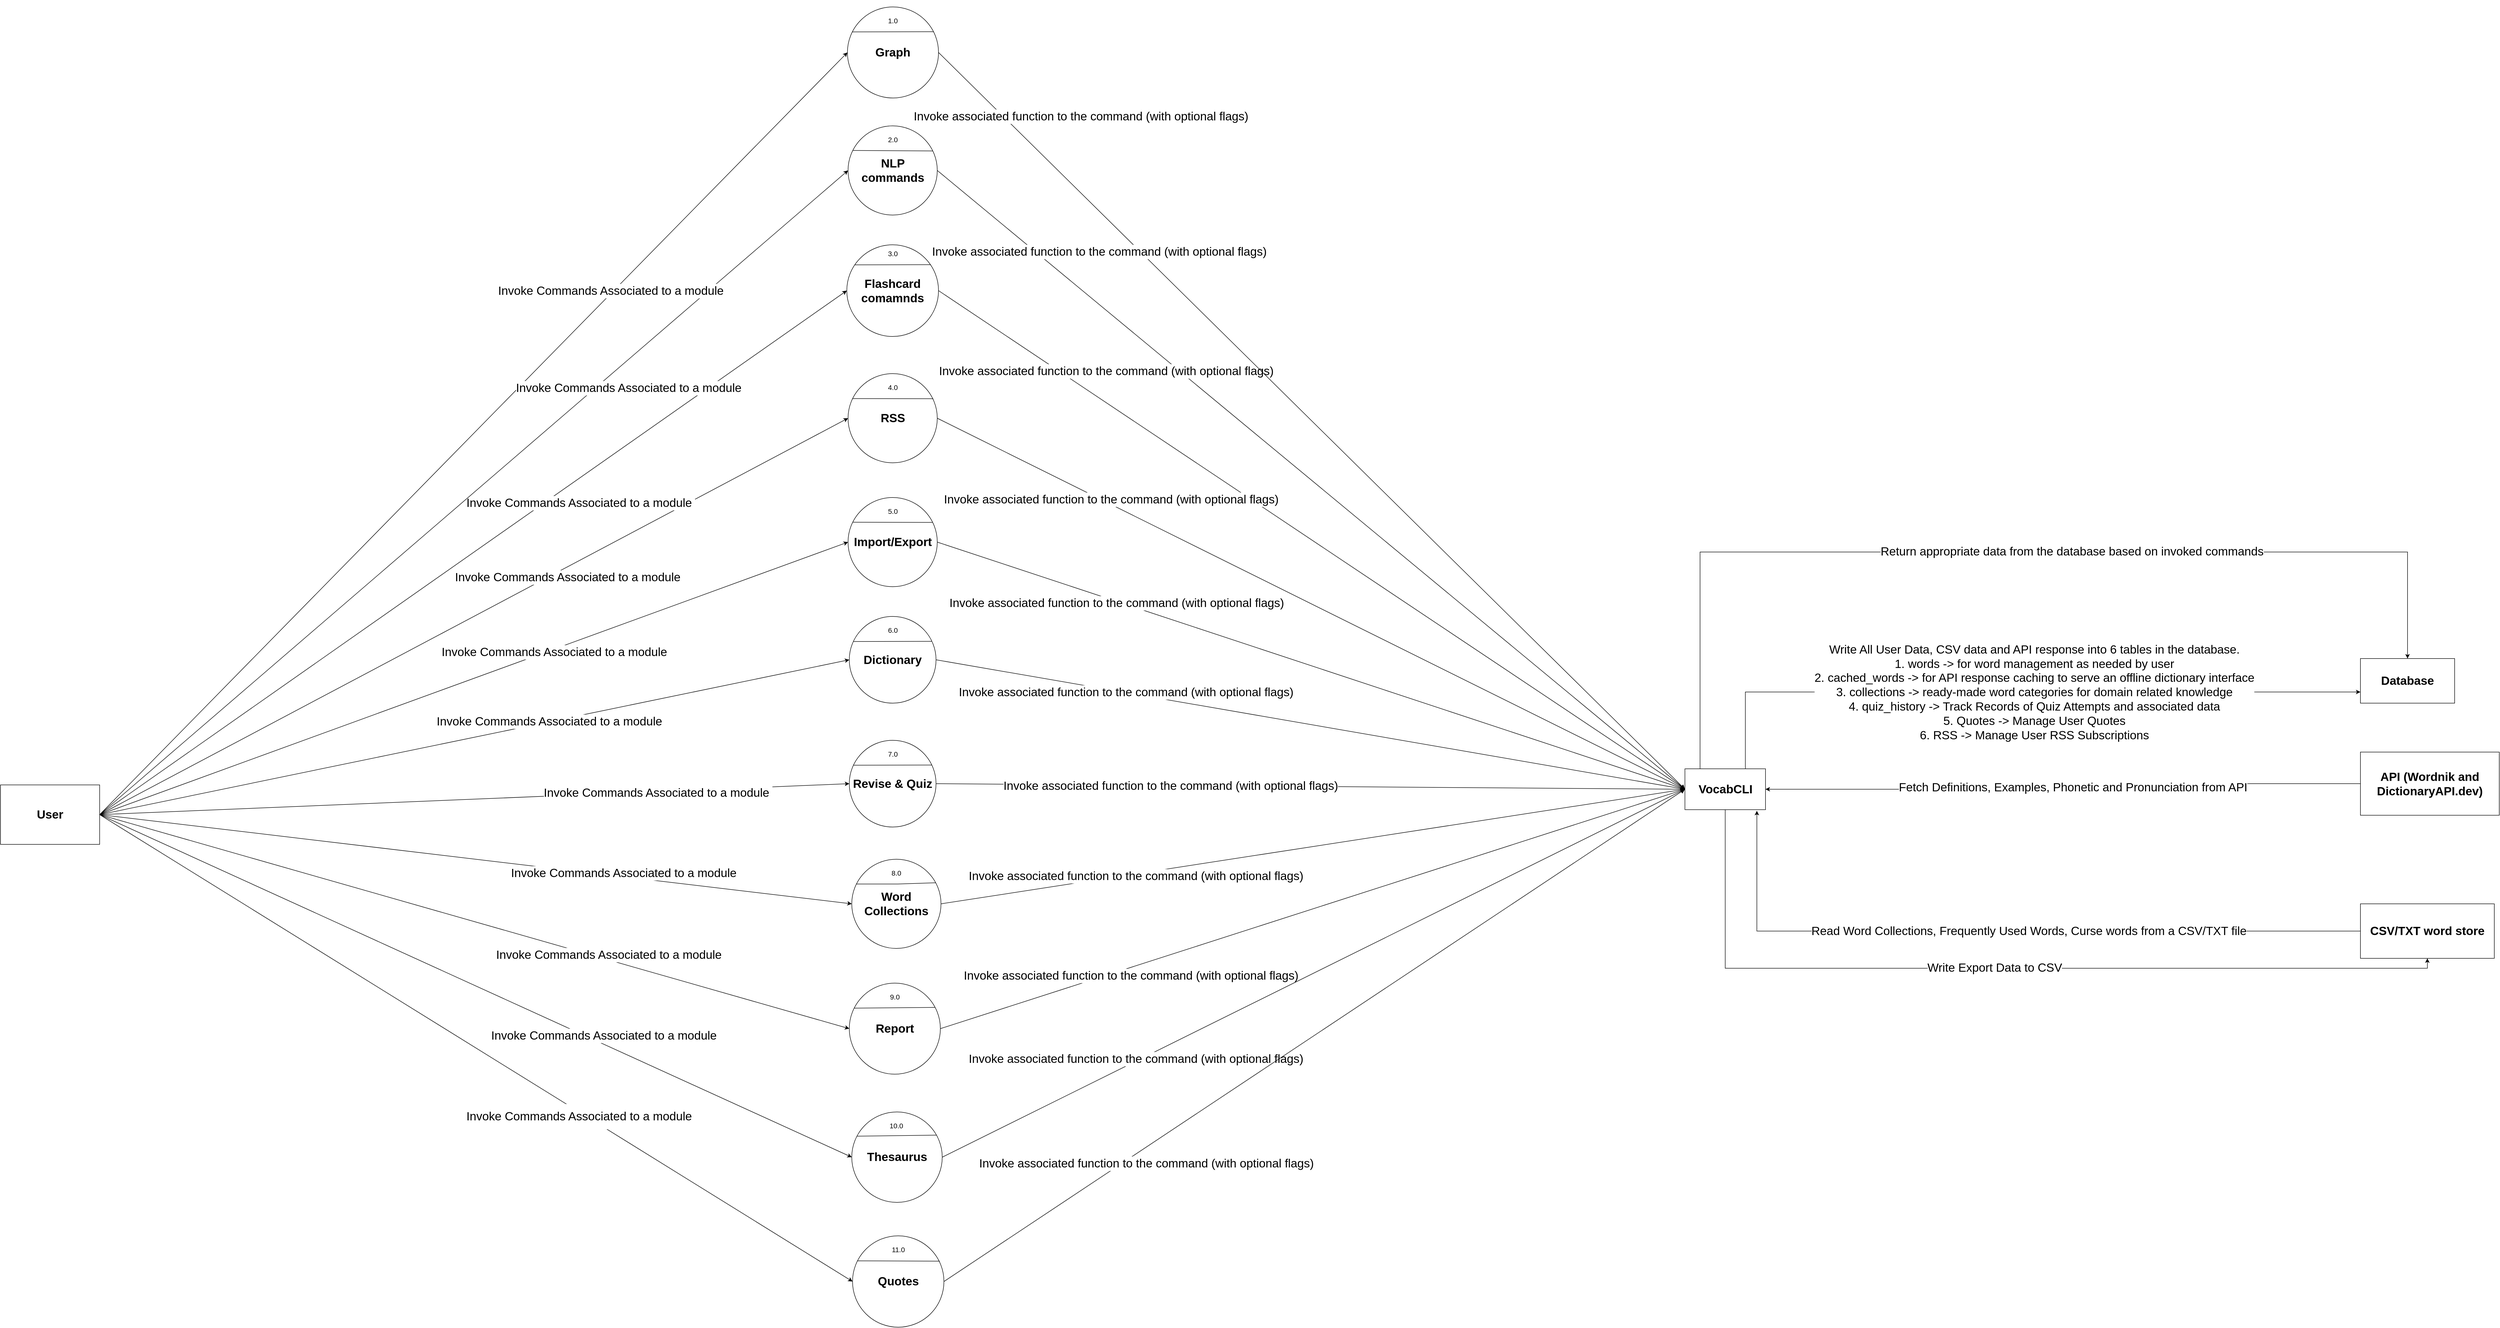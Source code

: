 <mxfile version="20.7.4" type="device"><diagram id="IimcMbe1XG4ubdRFTGQp" name="Page-1"><mxGraphModel dx="2504" dy="445" grid="1" gridSize="10" guides="1" tooltips="1" connect="1" arrows="1" fold="1" page="1" pageScale="1" pageWidth="827" pageHeight="1169" math="0" shadow="0"><root><mxCell id="0"/><mxCell id="1" parent="0"/><mxCell id="4LAODo7qq1NLOozCIOHV-1" value="&lt;h1&gt;Dictionary&lt;/h1&gt;" style="ellipse;whiteSpace=wrap;html=1;aspect=fixed;" parent="1" vertex="1"><mxGeometry x="322" y="1860" width="175" height="175" as="geometry"/></mxCell><mxCell id="4LAODo7qq1NLOozCIOHV-2" style="edgeStyle=orthogonalEdgeStyle;rounded=0;orthogonalLoop=1;jettySize=auto;html=1;exitX=0.5;exitY=1;exitDx=0;exitDy=0;entryX=0.5;entryY=1;entryDx=0;entryDy=0;" parent="1" source="4LAODo7qq1NLOozCIOHV-4" target="4LAODo7qq1NLOozCIOHV-21" edge="1"><mxGeometry relative="1" as="geometry"><mxPoint x="841" y="1755" as="targetPoint"/></mxGeometry></mxCell><mxCell id="4LAODo7qq1NLOozCIOHV-3" value="&lt;font style=&quot;font-size: 24px;&quot;&gt;Write Export Data to CSV&lt;/font&gt;" style="edgeLabel;html=1;align=center;verticalAlign=middle;resizable=0;points=[];" parent="4LAODo7qq1NLOozCIOHV-2" vertex="1" connectable="0"><mxGeometry x="-0.018" y="1" relative="1" as="geometry"><mxPoint as="offset"/></mxGeometry></mxCell><mxCell id="V8iuLC59ER5CeTXdVrGr-6" style="edgeStyle=orthogonalEdgeStyle;rounded=0;orthogonalLoop=1;jettySize=auto;html=1;exitX=0.75;exitY=0;exitDx=0;exitDy=0;entryX=0;entryY=0.75;entryDx=0;entryDy=0;fontSize=24;" edge="1" parent="1" source="4LAODo7qq1NLOozCIOHV-4" target="4LAODo7qq1NLOozCIOHV-15"><mxGeometry relative="1" as="geometry"/></mxCell><mxCell id="V8iuLC59ER5CeTXdVrGr-7" value="&lt;font style=&quot;font-size: 24px;&quot;&gt;Write All User Data, CSV data and API response into 6 tables in the database.&lt;br style=&quot;border-color: var(--border-color);&quot;&gt;1. words -&amp;gt; for word management as needed by user&lt;br style=&quot;border-color: var(--border-color);&quot;&gt;2. cached_words -&amp;gt; for API response caching to serve an offline dictionary interface&lt;br style=&quot;border-color: var(--border-color);&quot;&gt;3. collections -&amp;gt; ready-made word categories for domain related knowledge&lt;br style=&quot;border-color: var(--border-color);&quot;&gt;4. quiz_history -&amp;gt; Track Records of Quiz Attempts and associated data&lt;br style=&quot;border-color: var(--border-color);&quot;&gt;5. Quotes -&amp;gt; Manage User Quotes&lt;br style=&quot;border-color: var(--border-color);&quot;&gt;6. RSS -&amp;gt; Manage User RSS Subscriptions&lt;/font&gt;" style="edgeLabel;html=1;align=center;verticalAlign=middle;resizable=0;points=[];fontSize=24;" vertex="1" connectable="0" parent="V8iuLC59ER5CeTXdVrGr-6"><mxGeometry x="0.266" relative="1" as="geometry"><mxPoint x="-146" as="offset"/></mxGeometry></mxCell><mxCell id="V8iuLC59ER5CeTXdVrGr-8" style="edgeStyle=orthogonalEdgeStyle;rounded=0;orthogonalLoop=1;jettySize=auto;html=1;exitX=0.25;exitY=0;exitDx=0;exitDy=0;entryX=0.5;entryY=0;entryDx=0;entryDy=0;fontSize=24;" edge="1" parent="1" source="4LAODo7qq1NLOozCIOHV-4" target="4LAODo7qq1NLOozCIOHV-15"><mxGeometry relative="1" as="geometry"><Array as="points"><mxPoint x="2038" y="1730"/><mxPoint x="3465" y="1730"/></Array></mxGeometry></mxCell><mxCell id="V8iuLC59ER5CeTXdVrGr-9" value="&lt;font style=&quot;font-size: 24px;&quot;&gt;Return appropriate data from the database based on invoked commands&lt;/font&gt;" style="edgeLabel;html=1;align=center;verticalAlign=middle;resizable=0;points=[];fontSize=24;" vertex="1" connectable="0" parent="V8iuLC59ER5CeTXdVrGr-8"><mxGeometry x="0.146" y="1" relative="1" as="geometry"><mxPoint as="offset"/></mxGeometry></mxCell><mxCell id="4LAODo7qq1NLOozCIOHV-4" value="&lt;h1&gt;VocabCLI&lt;/h1&gt;" style="rounded=0;whiteSpace=wrap;html=1;" parent="1" vertex="1"><mxGeometry x="2007.5" y="2167.5" width="162.5" height="82.5" as="geometry"/></mxCell><mxCell id="4LAODo7qq1NLOozCIOHV-5" value="&lt;font style=&quot;font-size: 24px;&quot;&gt;&lt;span style=&quot;color: rgb(0, 0, 0); font-family: Helvetica; font-style: normal; font-variant-ligatures: normal; font-variant-caps: normal; font-weight: 400; letter-spacing: normal; orphans: 2; text-align: center; text-indent: 0px; text-transform: none; widows: 2; word-spacing: 0px; -webkit-text-stroke-width: 0px; background-color: rgb(255, 255, 255); text-decoration-thickness: initial; text-decoration-style: initial; text-decoration-color: initial; float: none; display: inline !important;&quot;&gt;Invoke Commands Associated to a module&amp;nbsp;&lt;/span&gt;&lt;br&gt;&lt;/font&gt;" style="endArrow=classic;html=1;rounded=0;entryX=0;entryY=0.5;entryDx=0;entryDy=0;exitX=1;exitY=0.5;exitDx=0;exitDy=0;" parent="1" source="4LAODo7qq1NLOozCIOHV-22" target="4LAODo7qq1NLOozCIOHV-1" edge="1"><mxGeometry x="0.204" width="50" height="50" relative="1" as="geometry"><mxPoint x="-2190" y="2190" as="sourcePoint"/><mxPoint x="340" y="1910" as="targetPoint"/><Array as="points"/><mxPoint as="offset"/></mxGeometry></mxCell><mxCell id="4LAODo7qq1NLOozCIOHV-6" value="&lt;h1&gt;Import/Export&lt;/h1&gt;" style="ellipse;whiteSpace=wrap;html=1;aspect=fixed;" parent="1" vertex="1"><mxGeometry x="319.5" y="1620" width="180" height="180" as="geometry"/></mxCell><mxCell id="4LAODo7qq1NLOozCIOHV-7" value="&lt;h1&gt;RSS&lt;/h1&gt;" style="ellipse;whiteSpace=wrap;html=1;aspect=fixed;" parent="1" vertex="1"><mxGeometry x="319.5" y="1370" width="180" height="180" as="geometry"/></mxCell><mxCell id="4LAODo7qq1NLOozCIOHV-8" value="&lt;h1&gt;Flashcard comamnds&lt;/h1&gt;" style="ellipse;whiteSpace=wrap;html=1;aspect=fixed;" parent="1" vertex="1"><mxGeometry x="317" y="1110" width="185" height="185" as="geometry"/></mxCell><mxCell id="4LAODo7qq1NLOozCIOHV-9" value="&lt;h1&gt;NLP commands&lt;/h1&gt;" style="ellipse;whiteSpace=wrap;html=1;aspect=fixed;" parent="1" vertex="1"><mxGeometry x="319.5" y="870" width="180" height="180" as="geometry"/></mxCell><mxCell id="4LAODo7qq1NLOozCIOHV-10" value="&lt;h1&gt;Thesaurus&lt;/h1&gt;" style="ellipse;whiteSpace=wrap;html=1;aspect=fixed;" parent="1" vertex="1"><mxGeometry x="327" y="2860" width="182.5" height="182.5" as="geometry"/></mxCell><mxCell id="4LAODo7qq1NLOozCIOHV-11" value="&lt;h1&gt;Report&lt;/h1&gt;" style="ellipse;whiteSpace=wrap;html=1;aspect=fixed;" parent="1" vertex="1"><mxGeometry x="322" y="2600" width="183.75" height="183.75" as="geometry"/></mxCell><mxCell id="4LAODo7qq1NLOozCIOHV-12" value="&lt;h1&gt;Revise &amp;amp; Quiz&lt;/h1&gt;" style="ellipse;whiteSpace=wrap;html=1;aspect=fixed;" parent="1" vertex="1"><mxGeometry x="322" y="2110" width="175" height="175" as="geometry"/></mxCell><mxCell id="4LAODo7qq1NLOozCIOHV-13" value="&lt;h1&gt;Word Collections&lt;/h1&gt;" style="ellipse;whiteSpace=wrap;html=1;aspect=fixed;" parent="1" vertex="1"><mxGeometry x="327" y="2350" width="180" height="180" as="geometry"/></mxCell><mxCell id="4LAODo7qq1NLOozCIOHV-14" value="&lt;h1&gt;&lt;font style=&quot;font-size: 24px;&quot;&gt;Quotes&lt;/font&gt;&lt;/h1&gt;" style="ellipse;whiteSpace=wrap;html=1;aspect=fixed;" parent="1" vertex="1"><mxGeometry x="328.56" y="3110" width="184.37" height="184.37" as="geometry"/></mxCell><mxCell id="4LAODo7qq1NLOozCIOHV-15" value="&lt;h1&gt;Database&lt;/h1&gt;" style="rounded=0;whiteSpace=wrap;html=1;" parent="1" vertex="1"><mxGeometry x="3370" y="1945" width="190" height="90" as="geometry"/></mxCell><mxCell id="4LAODo7qq1NLOozCIOHV-16" style="edgeStyle=orthogonalEdgeStyle;rounded=0;orthogonalLoop=1;jettySize=auto;html=1;entryX=1;entryY=0.5;entryDx=0;entryDy=0;" parent="1" source="4LAODo7qq1NLOozCIOHV-18" target="4LAODo7qq1NLOozCIOHV-4" edge="1"><mxGeometry relative="1" as="geometry"/></mxCell><mxCell id="4LAODo7qq1NLOozCIOHV-17" value="&lt;font style=&quot;font-size: 24px;&quot;&gt;Fetch Definitions, Examples, Phonetic and Pronunciation from API&lt;/font&gt;" style="edgeLabel;html=1;align=center;verticalAlign=middle;resizable=0;points=[];" parent="4LAODo7qq1NLOozCIOHV-16" vertex="1" connectable="0"><mxGeometry x="-0.002" y="-3" relative="1" as="geometry"><mxPoint x="23" y="3" as="offset"/></mxGeometry></mxCell><mxCell id="4LAODo7qq1NLOozCIOHV-18" value="&lt;h1&gt;API (Wordnik and DictionaryAPI.dev)&lt;/h1&gt;" style="rounded=0;whiteSpace=wrap;html=1;" parent="1" vertex="1"><mxGeometry x="3370" y="2133.75" width="280" height="127.5" as="geometry"/></mxCell><mxCell id="4LAODo7qq1NLOozCIOHV-19" style="edgeStyle=orthogonalEdgeStyle;rounded=0;orthogonalLoop=1;jettySize=auto;html=1;exitX=0;exitY=0.5;exitDx=0;exitDy=0;entryX=0.893;entryY=1.028;entryDx=0;entryDy=0;entryPerimeter=0;" parent="1" source="4LAODo7qq1NLOozCIOHV-21" target="4LAODo7qq1NLOozCIOHV-4" edge="1"><mxGeometry relative="1" as="geometry"/></mxCell><mxCell id="4LAODo7qq1NLOozCIOHV-20" value="&lt;font style=&quot;font-size: 24px;&quot;&gt;Read Word Collections, Frequently Used Words, Curse words from a CSV/TXT file&lt;/font&gt;" style="edgeLabel;html=1;align=center;verticalAlign=middle;resizable=0;points=[];" parent="4LAODo7qq1NLOozCIOHV-19" vertex="1" connectable="0"><mxGeometry x="-0.383" y="-3" relative="1" as="geometry"><mxPoint x="-219" y="3" as="offset"/></mxGeometry></mxCell><mxCell id="4LAODo7qq1NLOozCIOHV-21" value="&lt;h1&gt;CSV/TXT word store&lt;/h1&gt;" style="rounded=0;whiteSpace=wrap;html=1;" parent="1" vertex="1"><mxGeometry x="3370" y="2440" width="270" height="110" as="geometry"/></mxCell><mxCell id="4LAODo7qq1NLOozCIOHV-22" value="&lt;h1&gt;User&lt;/h1&gt;" style="rounded=0;whiteSpace=wrap;html=1;" parent="1" vertex="1"><mxGeometry x="-1390" y="2200" width="200" height="120" as="geometry"/></mxCell><mxCell id="4LAODo7qq1NLOozCIOHV-23" value="" style="endArrow=classic;html=1;rounded=0;exitX=1;exitY=0.5;exitDx=0;exitDy=0;entryX=0;entryY=0.5;entryDx=0;entryDy=0;" parent="1" source="4LAODo7qq1NLOozCIOHV-22" target="4LAODo7qq1NLOozCIOHV-12" edge="1"><mxGeometry width="50" height="50" relative="1" as="geometry"><mxPoint x="295" y="2310" as="sourcePoint"/><mxPoint x="295" y="2120" as="targetPoint"/><Array as="points"/></mxGeometry></mxCell><mxCell id="4LAODo7qq1NLOozCIOHV-24" value="&lt;font style=&quot;font-size: 24px;&quot;&gt;Invoke Commands Associated to a module&amp;nbsp;&lt;/font&gt;" style="edgeLabel;html=1;align=center;verticalAlign=middle;resizable=0;points=[];" parent="4LAODo7qq1NLOozCIOHV-23" vertex="1" connectable="0"><mxGeometry x="0.488" y="-3" relative="1" as="geometry"><mxPoint x="1" y="-1" as="offset"/></mxGeometry></mxCell><mxCell id="4LAODo7qq1NLOozCIOHV-25" value="" style="endArrow=classic;html=1;rounded=0;entryX=0;entryY=0.5;entryDx=0;entryDy=0;exitX=1;exitY=0.5;exitDx=0;exitDy=0;" parent="1" source="4LAODo7qq1NLOozCIOHV-22" target="4LAODo7qq1NLOozCIOHV-11" edge="1"><mxGeometry width="50" height="50" relative="1" as="geometry"><mxPoint x="-1680" y="2250" as="sourcePoint"/><mxPoint x="505.0" y="2122.5" as="targetPoint"/><Array as="points"/></mxGeometry></mxCell><mxCell id="4LAODo7qq1NLOozCIOHV-26" value="&lt;font style=&quot;font-size: 24px;&quot;&gt;Invoke Commands Associated to a module&amp;nbsp;&lt;/font&gt;" style="edgeLabel;html=1;align=center;verticalAlign=middle;resizable=0;points=[];" parent="4LAODo7qq1NLOozCIOHV-25" vertex="1" connectable="0"><mxGeometry x="0.175" relative="1" as="geometry"><mxPoint x="141" y="29" as="offset"/></mxGeometry></mxCell><mxCell id="4LAODo7qq1NLOozCIOHV-27" value="" style="endArrow=classic;html=1;rounded=0;entryX=0;entryY=0.5;entryDx=0;entryDy=0;exitX=1;exitY=0.5;exitDx=0;exitDy=0;" parent="1" source="4LAODo7qq1NLOozCIOHV-22" target="4LAODo7qq1NLOozCIOHV-13" edge="1"><mxGeometry width="50" height="50" relative="1" as="geometry"><mxPoint x="-2190" y="2190" as="sourcePoint"/><mxPoint x="704" y="2122.5" as="targetPoint"/><Array as="points"/></mxGeometry></mxCell><mxCell id="4LAODo7qq1NLOozCIOHV-28" value="&lt;font style=&quot;font-size: 24px;&quot;&gt;Invoke Commands Associated to a module&amp;nbsp;&lt;/font&gt;" style="edgeLabel;html=1;align=center;verticalAlign=middle;resizable=0;points=[];" parent="4LAODo7qq1NLOozCIOHV-27" vertex="1" connectable="0"><mxGeometry x="0.434" y="-1" relative="1" as="geometry"><mxPoint x="-28" y="-12" as="offset"/></mxGeometry></mxCell><mxCell id="4LAODo7qq1NLOozCIOHV-29" value="" style="endArrow=classic;html=1;rounded=0;entryX=0;entryY=0.5;entryDx=0;entryDy=0;exitX=1;exitY=0.5;exitDx=0;exitDy=0;" parent="1" source="4LAODo7qq1NLOozCIOHV-22" target="4LAODo7qq1NLOozCIOHV-10" edge="1"><mxGeometry width="50" height="50" relative="1" as="geometry"><mxPoint x="280" y="2300" as="sourcePoint"/><mxPoint x="860" y="2122.5" as="targetPoint"/><Array as="points"/></mxGeometry></mxCell><mxCell id="4LAODo7qq1NLOozCIOHV-30" value="&lt;font style=&quot;font-size: 24px;&quot;&gt;Invoke Commands Associated to a module&amp;nbsp;&lt;/font&gt;" style="edgeLabel;html=1;align=center;verticalAlign=middle;resizable=0;points=[];" parent="4LAODo7qq1NLOozCIOHV-29" vertex="1" connectable="0"><mxGeometry x="0.122" y="-4" relative="1" as="geometry"><mxPoint x="171" y="54" as="offset"/></mxGeometry></mxCell><mxCell id="4LAODo7qq1NLOozCIOHV-31" value="" style="endArrow=classic;html=1;rounded=0;entryX=0;entryY=0.5;entryDx=0;entryDy=0;exitX=1;exitY=0.5;exitDx=0;exitDy=0;" parent="1" source="4LAODo7qq1NLOozCIOHV-22" target="4LAODo7qq1NLOozCIOHV-14" edge="1"><mxGeometry width="50" height="50" relative="1" as="geometry"><mxPoint x="-2190" y="2190" as="sourcePoint"/><mxPoint x="1020" y="2127.5" as="targetPoint"/><Array as="points"/></mxGeometry></mxCell><mxCell id="4LAODo7qq1NLOozCIOHV-32" value="&lt;p&gt;&lt;font style=&quot;font-size: 24px;&quot;&gt;Invoke Commands Associated to a module&amp;nbsp;&lt;/font&gt;&lt;/p&gt;" style="edgeLabel;html=1;align=center;verticalAlign=middle;resizable=0;points=[];" parent="4LAODo7qq1NLOozCIOHV-31" vertex="1" connectable="0"><mxGeometry x="-0.247" y="2" relative="1" as="geometry"><mxPoint x="397" y="256" as="offset"/></mxGeometry></mxCell><mxCell id="4LAODo7qq1NLOozCIOHV-33" value="" style="endArrow=classic;html=1;rounded=0;entryX=0;entryY=0.5;entryDx=0;entryDy=0;exitX=1;exitY=0.5;exitDx=0;exitDy=0;" parent="1" source="4LAODo7qq1NLOozCIOHV-22" target="4LAODo7qq1NLOozCIOHV-6" edge="1"><mxGeometry width="50" height="50" relative="1" as="geometry"><mxPoint x="-2190" y="2190" as="sourcePoint"/><mxPoint x="295" y="2120" as="targetPoint"/><Array as="points"/></mxGeometry></mxCell><mxCell id="4LAODo7qq1NLOozCIOHV-34" value="&lt;font style=&quot;font-size: 24px;&quot;&gt;Invoke Commands Associated to a module&amp;nbsp;&lt;/font&gt;" style="edgeLabel;html=1;align=center;verticalAlign=middle;resizable=0;points=[];" parent="4LAODo7qq1NLOozCIOHV-33" vertex="1" connectable="0"><mxGeometry x="0.206" y="7" relative="1" as="geometry"><mxPoint x="12" y="10" as="offset"/></mxGeometry></mxCell><mxCell id="4LAODo7qq1NLOozCIOHV-35" value="" style="endArrow=classic;html=1;rounded=0;exitX=1;exitY=0.5;exitDx=0;exitDy=0;entryX=0;entryY=0.5;entryDx=0;entryDy=0;" parent="1" source="4LAODo7qq1NLOozCIOHV-22" target="4LAODo7qq1NLOozCIOHV-7" edge="1"><mxGeometry width="50" height="50" relative="1" as="geometry"><mxPoint x="265" y="2510" as="sourcePoint"/><mxPoint x="93.147" y="2121.179" as="targetPoint"/><Array as="points"/></mxGeometry></mxCell><mxCell id="4LAODo7qq1NLOozCIOHV-36" value="&lt;font style=&quot;font-size: 24px;&quot;&gt;Invoke Commands Associated to a module&amp;nbsp;&lt;/font&gt;" style="edgeLabel;html=1;align=center;verticalAlign=middle;resizable=0;points=[];" parent="4LAODo7qq1NLOozCIOHV-35" vertex="1" connectable="0"><mxGeometry x="0.25" y="-8" relative="1" as="geometry"><mxPoint y="14" as="offset"/></mxGeometry></mxCell><mxCell id="4LAODo7qq1NLOozCIOHV-37" value="" style="endArrow=classic;html=1;rounded=0;exitX=1;exitY=0.5;exitDx=0;exitDy=0;entryX=0;entryY=0.5;entryDx=0;entryDy=0;" parent="1" source="4LAODo7qq1NLOozCIOHV-22" target="4LAODo7qq1NLOozCIOHV-8" edge="1"><mxGeometry width="50" height="50" relative="1" as="geometry"><mxPoint x="75" y="2512.5" as="sourcePoint"/><mxPoint x="-305" y="2117.5" as="targetPoint"/><Array as="points"/></mxGeometry></mxCell><mxCell id="4LAODo7qq1NLOozCIOHV-38" value="&lt;font style=&quot;font-size: 24px;&quot;&gt;Invoke Commands Associated to a module&amp;nbsp;&lt;/font&gt;" style="edgeLabel;html=1;align=center;verticalAlign=middle;resizable=0;points=[];" parent="4LAODo7qq1NLOozCIOHV-37" vertex="1" connectable="0"><mxGeometry x="0.3" y="-1" relative="1" as="geometry"><mxPoint x="-10" y="57" as="offset"/></mxGeometry></mxCell><mxCell id="4LAODo7qq1NLOozCIOHV-39" value="" style="endArrow=classic;html=1;rounded=0;exitX=1;exitY=0.5;exitDx=0;exitDy=0;entryX=0;entryY=0.5;entryDx=0;entryDy=0;" parent="1" source="4LAODo7qq1NLOozCIOHV-22" target="4LAODo7qq1NLOozCIOHV-9" edge="1"><mxGeometry width="50" height="50" relative="1" as="geometry"><mxPoint x="110.0" y="2494.32" as="sourcePoint"/><mxPoint x="-468.96" y="2115" as="targetPoint"/><Array as="points"/></mxGeometry></mxCell><mxCell id="4LAODo7qq1NLOozCIOHV-41" value="&lt;font style=&quot;font-size: 24px;&quot;&gt;&lt;span style=&quot;color: rgb(0, 0, 0); font-family: Helvetica; font-style: normal; font-variant-ligatures: normal; font-variant-caps: normal; font-weight: 400; letter-spacing: normal; orphans: 2; text-align: center; text-indent: 0px; text-transform: none; widows: 2; word-spacing: 0px; -webkit-text-stroke-width: 0px; background-color: rgb(255, 255, 255); text-decoration-thickness: initial; text-decoration-style: initial; text-decoration-color: initial; float: none; display: inline !important;&quot;&gt;Invoke associated function to the command (with optional flags)&lt;/span&gt;&lt;br&gt;&lt;/font&gt;" style="endArrow=classic;html=1;rounded=0;exitX=1;exitY=0.5;exitDx=0;exitDy=0;entryX=0;entryY=0.5;entryDx=0;entryDy=0;" parent="1" source="4LAODo7qq1NLOozCIOHV-1" target="4LAODo7qq1NLOozCIOHV-4" edge="1"><mxGeometry x="-0.493" y="1" width="50" height="50" relative="1" as="geometry"><mxPoint x="496" y="2000" as="sourcePoint"/><mxPoint x="2880" y="1780" as="targetPoint"/><Array as="points"/><mxPoint as="offset"/></mxGeometry></mxCell><mxCell id="4LAODo7qq1NLOozCIOHV-42" value="" style="endArrow=classic;html=1;rounded=0;exitX=1;exitY=0.5;exitDx=0;exitDy=0;entryX=0;entryY=0.5;entryDx=0;entryDy=0;" parent="1" source="4LAODo7qq1NLOozCIOHV-8" target="4LAODo7qq1NLOozCIOHV-4" edge="1"><mxGeometry width="50" height="50" relative="1" as="geometry"><mxPoint x="100" y="2027.5" as="sourcePoint"/><mxPoint x="2900" y="1770" as="targetPoint"/><Array as="points"/></mxGeometry></mxCell><mxCell id="4LAODo7qq1NLOozCIOHV-44" value="" style="endArrow=classic;html=1;rounded=0;exitX=1;exitY=0.5;exitDx=0;exitDy=0;entryX=0;entryY=0.5;entryDx=0;entryDy=0;" parent="1" source="4LAODo7qq1NLOozCIOHV-12" target="4LAODo7qq1NLOozCIOHV-4" edge="1"><mxGeometry width="50" height="50" relative="1" as="geometry"><mxPoint x="299" y="2030" as="sourcePoint"/><mxPoint x="2910" y="1770" as="targetPoint"/><Array as="points"/></mxGeometry></mxCell><mxCell id="4LAODo7qq1NLOozCIOHV-45" value="&lt;font style=&quot;font-size: 24px;&quot;&gt;Invoke associated function to the command (with optional flags)&lt;/font&gt;" style="edgeLabel;html=1;align=center;verticalAlign=middle;resizable=0;points=[];" parent="4LAODo7qq1NLOozCIOHV-44" vertex="1" connectable="0"><mxGeometry x="-0.204" y="-4" relative="1" as="geometry"><mxPoint x="-128" y="-4" as="offset"/></mxGeometry></mxCell><mxCell id="4LAODo7qq1NLOozCIOHV-46" value="" style="endArrow=classic;html=1;rounded=0;exitX=1;exitY=0.5;exitDx=0;exitDy=0;entryX=0;entryY=0.5;entryDx=0;entryDy=0;" parent="1" source="4LAODo7qq1NLOozCIOHV-11" target="4LAODo7qq1NLOozCIOHV-4" edge="1"><mxGeometry width="50" height="50" relative="1" as="geometry"><mxPoint x="309" y="2040" as="sourcePoint"/><mxPoint x="324" y="1830" as="targetPoint"/><Array as="points"/></mxGeometry></mxCell><mxCell id="4LAODo7qq1NLOozCIOHV-47" value="&lt;font style=&quot;font-size: 24px;&quot;&gt;Invoke associated function to the command (with optional flags)&lt;/font&gt;" style="edgeLabel;html=1;align=center;verticalAlign=middle;resizable=0;points=[];" parent="4LAODo7qq1NLOozCIOHV-46" vertex="1" connectable="0"><mxGeometry x="-0.274" y="-2" relative="1" as="geometry"><mxPoint x="-162" y="66" as="offset"/></mxGeometry></mxCell><mxCell id="4LAODo7qq1NLOozCIOHV-48" value="" style="endArrow=classic;html=1;rounded=0;exitX=1;exitY=0.5;exitDx=0;exitDy=0;entryX=0;entryY=0.5;entryDx=0;entryDy=0;" parent="1" source="4LAODo7qq1NLOozCIOHV-13" target="4LAODo7qq1NLOozCIOHV-4" edge="1"><mxGeometry width="50" height="50" relative="1" as="geometry"><mxPoint x="319" y="2050" as="sourcePoint"/><mxPoint x="334" y="1840" as="targetPoint"/><Array as="points"/></mxGeometry></mxCell><mxCell id="4LAODo7qq1NLOozCIOHV-49" value="&lt;font style=&quot;font-size: 24px;&quot;&gt;Invoke associated function to the command (with optional flags)&lt;/font&gt;" style="edgeLabel;html=1;align=center;verticalAlign=middle;resizable=0;points=[];" parent="4LAODo7qq1NLOozCIOHV-48" vertex="1" connectable="0"><mxGeometry x="-0.443" y="2" relative="1" as="geometry"><mxPoint x="-25" y="10" as="offset"/></mxGeometry></mxCell><mxCell id="4LAODo7qq1NLOozCIOHV-50" value="&lt;font style=&quot;font-size: 24px;&quot;&gt;Invoke associated function to the command (with optional flags)&lt;/font&gt;" style="endArrow=classic;html=1;rounded=0;exitX=1;exitY=0.5;exitDx=0;exitDy=0;entryX=0;entryY=0.5;entryDx=0;entryDy=0;" parent="1" source="4LAODo7qq1NLOozCIOHV-10" target="4LAODo7qq1NLOozCIOHV-4" edge="1"><mxGeometry x="-0.476" y="4" width="50" height="50" relative="1" as="geometry"><mxPoint x="329" y="2060" as="sourcePoint"/><mxPoint x="344" y="1850" as="targetPoint"/><Array as="points"/><mxPoint as="offset"/></mxGeometry></mxCell><mxCell id="4LAODo7qq1NLOozCIOHV-51" value="" style="endArrow=classic;html=1;rounded=0;exitX=1;exitY=0.5;exitDx=0;exitDy=0;entryX=0;entryY=0.5;entryDx=0;entryDy=0;" parent="1" source="4LAODo7qq1NLOozCIOHV-14" target="4LAODo7qq1NLOozCIOHV-4" edge="1"><mxGeometry width="50" height="50" relative="1" as="geometry"><mxPoint x="1172.5" y="2040" as="sourcePoint"/><mxPoint x="1187.5" y="1830" as="targetPoint"/><Array as="points"/></mxGeometry></mxCell><mxCell id="4LAODo7qq1NLOozCIOHV-52" value="&lt;font style=&quot;font-size: 24px;&quot;&gt;Invoke associated function to the command (with optional flags)&lt;/font&gt;" style="edgeLabel;html=1;align=center;verticalAlign=middle;resizable=0;points=[];" parent="4LAODo7qq1NLOozCIOHV-51" vertex="1" connectable="0"><mxGeometry x="-0.317" y="2" relative="1" as="geometry"><mxPoint x="-102" y="103" as="offset"/></mxGeometry></mxCell><mxCell id="4LAODo7qq1NLOozCIOHV-53" value="" style="endArrow=classic;html=1;rounded=0;exitX=1;exitY=0.5;exitDx=0;exitDy=0;entryX=0;entryY=0.5;entryDx=0;entryDy=0;" parent="1" source="4LAODo7qq1NLOozCIOHV-7" target="4LAODo7qq1NLOozCIOHV-4" edge="1"><mxGeometry width="50" height="50" relative="1" as="geometry"><mxPoint x="85" y="2030" as="sourcePoint"/><mxPoint x="2900" y="1760" as="targetPoint"/><Array as="points"/></mxGeometry></mxCell><mxCell id="4LAODo7qq1NLOozCIOHV-54" value="&lt;font style=&quot;font-size: 24px;&quot;&gt;Invoke associated function to the command (with optional flags)&lt;/font&gt;" style="edgeLabel;html=1;align=center;verticalAlign=middle;resizable=0;points=[];" parent="4LAODo7qq1NLOozCIOHV-53" vertex="1" connectable="0"><mxGeometry x="-0.322" y="-5" relative="1" as="geometry"><mxPoint x="-159" y="-95" as="offset"/></mxGeometry></mxCell><mxCell id="4LAODo7qq1NLOozCIOHV-55" value="" style="endArrow=classic;html=1;rounded=0;exitX=1;exitY=0.5;exitDx=0;exitDy=0;entryX=0;entryY=0.5;entryDx=0;entryDy=0;" parent="1" source="4LAODo7qq1NLOozCIOHV-6" target="4LAODo7qq1NLOozCIOHV-4" edge="1"><mxGeometry width="50" height="50" relative="1" as="geometry"><mxPoint x="95" y="2040" as="sourcePoint"/><mxPoint x="2910" y="1770" as="targetPoint"/><Array as="points"/></mxGeometry></mxCell><mxCell id="4LAODo7qq1NLOozCIOHV-56" value="&lt;font style=&quot;font-size: 24px;&quot;&gt;Invoke associated function to the command (with optional flags)&lt;/font&gt;" style="edgeLabel;html=1;align=center;verticalAlign=middle;resizable=0;points=[];" parent="4LAODo7qq1NLOozCIOHV-55" vertex="1" connectable="0"><mxGeometry x="-0.609" y="-2" relative="1" as="geometry"><mxPoint x="67" y="23" as="offset"/></mxGeometry></mxCell><mxCell id="4LAODo7qq1NLOozCIOHV-57" value="" style="endArrow=classic;html=1;rounded=0;exitX=1;exitY=0.5;exitDx=0;exitDy=0;entryX=0;entryY=0.5;entryDx=0;entryDy=0;" parent="1" source="4LAODo7qq1NLOozCIOHV-9" target="4LAODo7qq1NLOozCIOHV-4" edge="1"><mxGeometry width="50" height="50" relative="1" as="geometry"><mxPoint x="-460" y="2040" as="sourcePoint"/><mxPoint x="2900" y="1750" as="targetPoint"/><Array as="points"/></mxGeometry></mxCell><mxCell id="4LAODo7qq1NLOozCIOHV-58" value="&lt;font style=&quot;font-size: 24px;&quot;&gt;Invoke associated function to the command (with optional flags)&lt;/font&gt;" style="edgeLabel;html=1;align=center;verticalAlign=middle;resizable=0;points=[];" parent="4LAODo7qq1NLOozCIOHV-57" vertex="1" connectable="0"><mxGeometry x="-0.166" y="-1" relative="1" as="geometry"><mxPoint x="-288" y="-117" as="offset"/></mxGeometry></mxCell><mxCell id="4LAODo7qq1NLOozCIOHV-63" value="&lt;h1&gt;Graph&lt;/h1&gt;" style="ellipse;whiteSpace=wrap;html=1;aspect=fixed;" parent="1" vertex="1"><mxGeometry x="318.25" y="630" width="183.75" height="183.75" as="geometry"/></mxCell><mxCell id="4LAODo7qq1NLOozCIOHV-64" value="" style="endArrow=classic;html=1;rounded=0;exitX=1;exitY=0.5;exitDx=0;exitDy=0;entryX=0;entryY=0.5;entryDx=0;entryDy=0;" parent="1" source="4LAODo7qq1NLOozCIOHV-22" target="4LAODo7qq1NLOozCIOHV-63" edge="1"><mxGeometry width="50" height="50" relative="1" as="geometry"><mxPoint x="-25" y="2525" as="sourcePoint"/><mxPoint x="-718.96" y="2125" as="targetPoint"/><Array as="points"/></mxGeometry></mxCell><mxCell id="4LAODo7qq1NLOozCIOHV-65" value="&lt;font style=&quot;font-size: 24px;&quot;&gt;Invoke Commands Associated to a module&amp;nbsp;&lt;/font&gt;" style="edgeLabel;html=1;align=center;verticalAlign=middle;resizable=0;points=[];" parent="4LAODo7qq1NLOozCIOHV-64" vertex="1" connectable="0"><mxGeometry x="0.422" y="4" relative="1" as="geometry"><mxPoint y="235" as="offset"/></mxGeometry></mxCell><mxCell id="V8iuLC59ER5CeTXdVrGr-3" value="Invoke Commands Associated to a module&amp;nbsp;" style="edgeLabel;html=1;align=center;verticalAlign=middle;resizable=0;points=[];fontSize=24;" vertex="1" connectable="0" parent="4LAODo7qq1NLOozCIOHV-64"><mxGeometry x="0.373" y="2" relative="1" as="geometry"><mxPoint as="offset"/></mxGeometry></mxCell><mxCell id="4LAODo7qq1NLOozCIOHV-66" value="" style="endArrow=classic;html=1;rounded=0;exitX=1;exitY=0.5;exitDx=0;exitDy=0;entryX=0;entryY=0.5;entryDx=0;entryDy=0;" parent="1" source="4LAODo7qq1NLOozCIOHV-63" target="4LAODo7qq1NLOozCIOHV-4" edge="1"><mxGeometry width="50" height="50" relative="1" as="geometry"><mxPoint x="-710" y="2050" as="sourcePoint"/><mxPoint x="2900" y="1790" as="targetPoint"/><Array as="points"/></mxGeometry></mxCell><mxCell id="4LAODo7qq1NLOozCIOHV-67" value="&lt;font style=&quot;font-size: 24px;&quot;&gt;Invoke associated function to the command (with optional flags)&lt;/font&gt;" style="edgeLabel;html=1;align=center;verticalAlign=middle;resizable=0;points=[];rotation=0;" parent="4LAODo7qq1NLOozCIOHV-66" vertex="1" connectable="0"><mxGeometry x="-0.166" y="-1" relative="1" as="geometry"><mxPoint x="-303" y="-219" as="offset"/></mxGeometry></mxCell><mxCell id="V8iuLC59ER5CeTXdVrGr-4" value="Invoke associated function to the command (with optional flags)" style="edgeLabel;html=1;align=center;verticalAlign=middle;resizable=0;points=[];fontSize=24;" vertex="1" connectable="0" parent="4LAODo7qq1NLOozCIOHV-66"><mxGeometry x="-0.744" y="-1" relative="1" as="geometry"><mxPoint x="95" y="-62" as="offset"/></mxGeometry></mxCell><mxCell id="V8iuLC59ER5CeTXdVrGr-11" value="" style="endArrow=none;html=1;rounded=0;fontSize=24;entryX=0.944;entryY=0.272;entryDx=0;entryDy=0;entryPerimeter=0;exitX=0.053;exitY=0.274;exitDx=0;exitDy=0;exitPerimeter=0;" edge="1" parent="1" source="4LAODo7qq1NLOozCIOHV-63" target="4LAODo7qq1NLOozCIOHV-63"><mxGeometry width="50" height="50" relative="1" as="geometry"><mxPoint x="380" y="690" as="sourcePoint"/><mxPoint x="430" y="640" as="targetPoint"/></mxGeometry></mxCell><mxCell id="V8iuLC59ER5CeTXdVrGr-12" value="" style="endArrow=none;html=1;rounded=0;fontSize=24;entryX=0.949;entryY=0.281;entryDx=0;entryDy=0;entryPerimeter=0;exitX=0.052;exitY=0.276;exitDx=0;exitDy=0;exitPerimeter=0;" edge="1" parent="1" source="4LAODo7qq1NLOozCIOHV-9" target="4LAODo7qq1NLOozCIOHV-9"><mxGeometry width="50" height="50" relative="1" as="geometry"><mxPoint x="330" y="920" as="sourcePoint"/><mxPoint x="490.72" y="920" as="targetPoint"/></mxGeometry></mxCell><mxCell id="V8iuLC59ER5CeTXdVrGr-13" value="" style="endArrow=none;html=1;rounded=0;fontSize=24;exitX=0.086;exitY=0.219;exitDx=0;exitDy=0;exitPerimeter=0;entryX=0.915;entryY=0.217;entryDx=0;entryDy=0;entryPerimeter=0;" edge="1" parent="1" source="4LAODo7qq1NLOozCIOHV-8" target="4LAODo7qq1NLOozCIOHV-8"><mxGeometry width="50" height="50" relative="1" as="geometry"><mxPoint x="335.779" y="1150.367" as="sourcePoint"/><mxPoint x="490" y="1150" as="targetPoint"/></mxGeometry></mxCell><mxCell id="V8iuLC59ER5CeTXdVrGr-14" value="" style="endArrow=none;html=1;rounded=0;fontSize=24;entryX=0.955;entryY=0.281;entryDx=0;entryDy=0;entryPerimeter=0;exitX=0.053;exitY=0.274;exitDx=0;exitDy=0;exitPerimeter=0;" edge="1" parent="1" target="4LAODo7qq1NLOozCIOHV-7"><mxGeometry width="50" height="50" relative="1" as="geometry"><mxPoint x="328.269" y="1420.367" as="sourcePoint"/><mxPoint x="491.99" y="1420" as="targetPoint"/></mxGeometry></mxCell><mxCell id="V8iuLC59ER5CeTXdVrGr-15" value="" style="endArrow=none;html=1;rounded=0;fontSize=24;entryX=0.946;entryY=0.279;entryDx=0;entryDy=0;entryPerimeter=0;exitX=0.053;exitY=0.277;exitDx=0;exitDy=0;exitPerimeter=0;" edge="1" parent="1" source="4LAODo7qq1NLOozCIOHV-6" target="4LAODo7qq1NLOozCIOHV-6"><mxGeometry width="50" height="50" relative="1" as="geometry"><mxPoint x="330" y="1670" as="sourcePoint"/><mxPoint x="495.72" y="1670" as="targetPoint"/></mxGeometry></mxCell><mxCell id="V8iuLC59ER5CeTXdVrGr-16" value="" style="endArrow=none;html=1;rounded=0;fontSize=24;exitX=0.045;exitY=0.289;exitDx=0;exitDy=0;exitPerimeter=0;entryX=0.952;entryY=0.287;entryDx=0;entryDy=0;entryPerimeter=0;" edge="1" parent="1" source="4LAODo7qq1NLOozCIOHV-1" target="4LAODo7qq1NLOozCIOHV-1"><mxGeometry width="50" height="50" relative="1" as="geometry"><mxPoint x="328.559" y="1910.367" as="sourcePoint"/><mxPoint x="490" y="1910" as="targetPoint"/></mxGeometry></mxCell><mxCell id="V8iuLC59ER5CeTXdVrGr-17" value="" style="endArrow=none;html=1;rounded=0;fontSize=24;entryX=0.95;entryY=0.285;entryDx=0;entryDy=0;entryPerimeter=0;exitX=0.051;exitY=0.287;exitDx=0;exitDy=0;exitPerimeter=0;" edge="1" parent="1" source="4LAODo7qq1NLOozCIOHV-12" target="4LAODo7qq1NLOozCIOHV-12"><mxGeometry width="50" height="50" relative="1" as="geometry"><mxPoint x="333.279" y="2160.367" as="sourcePoint"/><mxPoint x="497.0" y="2160" as="targetPoint"/></mxGeometry></mxCell><mxCell id="V8iuLC59ER5CeTXdVrGr-18" value="" style="endArrow=none;html=1;rounded=0;fontSize=24;entryX=0.939;entryY=0.264;entryDx=0;entryDy=0;entryPerimeter=0;exitX=0.05;exitY=0.278;exitDx=0;exitDy=0;exitPerimeter=0;" edge="1" parent="1" source="4LAODo7qq1NLOozCIOHV-13" target="4LAODo7qq1NLOozCIOHV-13"><mxGeometry width="50" height="50" relative="1" as="geometry"><mxPoint x="349.209" y="2390.367" as="sourcePoint"/><mxPoint x="512.93" y="2390" as="targetPoint"/><Array as="points"><mxPoint x="420" y="2400"/></Array></mxGeometry></mxCell><mxCell id="V8iuLC59ER5CeTXdVrGr-19" value="" style="endArrow=none;html=1;rounded=0;fontSize=24;exitX=0.053;exitY=0.275;exitDx=0;exitDy=0;exitPerimeter=0;entryX=0.944;entryY=0.267;entryDx=0;entryDy=0;entryPerimeter=0;" edge="1" parent="1" source="4LAODo7qq1NLOozCIOHV-11" target="4LAODo7qq1NLOozCIOHV-11"><mxGeometry width="50" height="50" relative="1" as="geometry"><mxPoint x="338.279" y="2650.367" as="sourcePoint"/><mxPoint x="500" y="2650" as="targetPoint"/></mxGeometry></mxCell><mxCell id="V8iuLC59ER5CeTXdVrGr-20" value="" style="endArrow=none;html=1;rounded=0;fontSize=24;exitX=0.058;exitY=0.268;exitDx=0;exitDy=0;exitPerimeter=0;entryX=0.94;entryY=0.256;entryDx=0;entryDy=0;entryPerimeter=0;" edge="1" parent="1" source="4LAODo7qq1NLOozCIOHV-10" target="4LAODo7qq1NLOozCIOHV-10"><mxGeometry width="50" height="50" relative="1" as="geometry"><mxPoint x="349.209" y="2900.367" as="sourcePoint"/><mxPoint x="490" y="2900" as="targetPoint"/></mxGeometry></mxCell><mxCell id="V8iuLC59ER5CeTXdVrGr-21" value="" style="endArrow=none;html=1;rounded=0;fontSize=24;exitX=0.054;exitY=0.274;exitDx=0;exitDy=0;exitPerimeter=0;entryX=0.953;entryY=0.277;entryDx=0;entryDy=0;entryPerimeter=0;" edge="1" parent="1" source="4LAODo7qq1NLOozCIOHV-14" target="4LAODo7qq1NLOozCIOHV-14"><mxGeometry width="50" height="50" relative="1" as="geometry"><mxPoint x="345.779" y="3160.367" as="sourcePoint"/><mxPoint x="500" y="3160" as="targetPoint"/></mxGeometry></mxCell><mxCell id="V8iuLC59ER5CeTXdVrGr-22" value="&lt;p&gt;&lt;font style=&quot;font-size: 14px;&quot;&gt;1.0&lt;/font&gt;&lt;/p&gt;" style="text;html=1;strokeColor=none;fillColor=none;align=center;verticalAlign=middle;whiteSpace=wrap;rounded=0;fontSize=24;" vertex="1" parent="1"><mxGeometry x="379.5" y="640" width="60" height="30" as="geometry"/></mxCell><mxCell id="V8iuLC59ER5CeTXdVrGr-23" value="&lt;p&gt;&lt;font style=&quot;font-size: 14px;&quot;&gt;2.0&lt;/font&gt;&lt;/p&gt;" style="text;html=1;strokeColor=none;fillColor=none;align=center;verticalAlign=middle;whiteSpace=wrap;rounded=0;fontSize=24;" vertex="1" parent="1"><mxGeometry x="379.5" y="880" width="60" height="30" as="geometry"/></mxCell><mxCell id="V8iuLC59ER5CeTXdVrGr-24" value="&lt;p&gt;&lt;font style=&quot;font-size: 14px;&quot;&gt;3.0&lt;/font&gt;&lt;/p&gt;" style="text;html=1;strokeColor=none;fillColor=none;align=center;verticalAlign=middle;whiteSpace=wrap;rounded=0;fontSize=24;" vertex="1" parent="1"><mxGeometry x="380.13" y="1110" width="60" height="30" as="geometry"/></mxCell><mxCell id="V8iuLC59ER5CeTXdVrGr-25" value="&lt;p&gt;&lt;font style=&quot;font-size: 14px;&quot;&gt;4.0&lt;/font&gt;&lt;/p&gt;" style="text;html=1;strokeColor=none;fillColor=none;align=center;verticalAlign=middle;whiteSpace=wrap;rounded=0;fontSize=24;" vertex="1" parent="1"><mxGeometry x="379.5" y="1380" width="60" height="30" as="geometry"/></mxCell><mxCell id="V8iuLC59ER5CeTXdVrGr-26" value="&lt;p&gt;&lt;font style=&quot;font-size: 14px;&quot;&gt;5.0&lt;/font&gt;&lt;/p&gt;" style="text;html=1;strokeColor=none;fillColor=none;align=center;verticalAlign=middle;whiteSpace=wrap;rounded=0;fontSize=24;" vertex="1" parent="1"><mxGeometry x="379.5" y="1630" width="60" height="30" as="geometry"/></mxCell><mxCell id="V8iuLC59ER5CeTXdVrGr-27" value="&lt;p&gt;&lt;font style=&quot;font-size: 14px;&quot;&gt;6.0&lt;/font&gt;&lt;/p&gt;" style="text;html=1;strokeColor=none;fillColor=none;align=center;verticalAlign=middle;whiteSpace=wrap;rounded=0;fontSize=24;" vertex="1" parent="1"><mxGeometry x="379.5" y="1870" width="60" height="30" as="geometry"/></mxCell><mxCell id="V8iuLC59ER5CeTXdVrGr-28" value="&lt;p&gt;&lt;font style=&quot;font-size: 14px;&quot;&gt;7.0&lt;/font&gt;&lt;/p&gt;" style="text;html=1;strokeColor=none;fillColor=none;align=center;verticalAlign=middle;whiteSpace=wrap;rounded=0;fontSize=24;" vertex="1" parent="1"><mxGeometry x="379.5" y="2120" width="60" height="30" as="geometry"/></mxCell><mxCell id="V8iuLC59ER5CeTXdVrGr-29" value="&lt;p&gt;&lt;font style=&quot;font-size: 14px;&quot;&gt;8.0&lt;/font&gt;&lt;/p&gt;" style="text;html=1;strokeColor=none;fillColor=none;align=center;verticalAlign=middle;whiteSpace=wrap;rounded=0;fontSize=24;" vertex="1" parent="1"><mxGeometry x="387" y="2360" width="60" height="30" as="geometry"/></mxCell><mxCell id="V8iuLC59ER5CeTXdVrGr-30" value="&lt;p&gt;&lt;font style=&quot;font-size: 14px;&quot;&gt;9.0&lt;/font&gt;&lt;/p&gt;" style="text;html=1;strokeColor=none;fillColor=none;align=center;verticalAlign=middle;whiteSpace=wrap;rounded=0;fontSize=24;" vertex="1" parent="1"><mxGeometry x="383.88" y="2610" width="60" height="30" as="geometry"/></mxCell><mxCell id="V8iuLC59ER5CeTXdVrGr-31" value="&lt;p&gt;&lt;font style=&quot;font-size: 14px;&quot;&gt;10.0&lt;/font&gt;&lt;/p&gt;" style="text;html=1;strokeColor=none;fillColor=none;align=center;verticalAlign=middle;whiteSpace=wrap;rounded=0;fontSize=24;" vertex="1" parent="1"><mxGeometry x="387" y="2870" width="60" height="30" as="geometry"/></mxCell><mxCell id="V8iuLC59ER5CeTXdVrGr-32" value="&lt;p&gt;&lt;font style=&quot;font-size: 14px;&quot;&gt;11.0&lt;/font&gt;&lt;/p&gt;" style="text;html=1;strokeColor=none;fillColor=none;align=center;verticalAlign=middle;whiteSpace=wrap;rounded=0;fontSize=24;" vertex="1" parent="1"><mxGeometry x="390.75" y="3120" width="60" height="30" as="geometry"/></mxCell></root></mxGraphModel></diagram></mxfile>